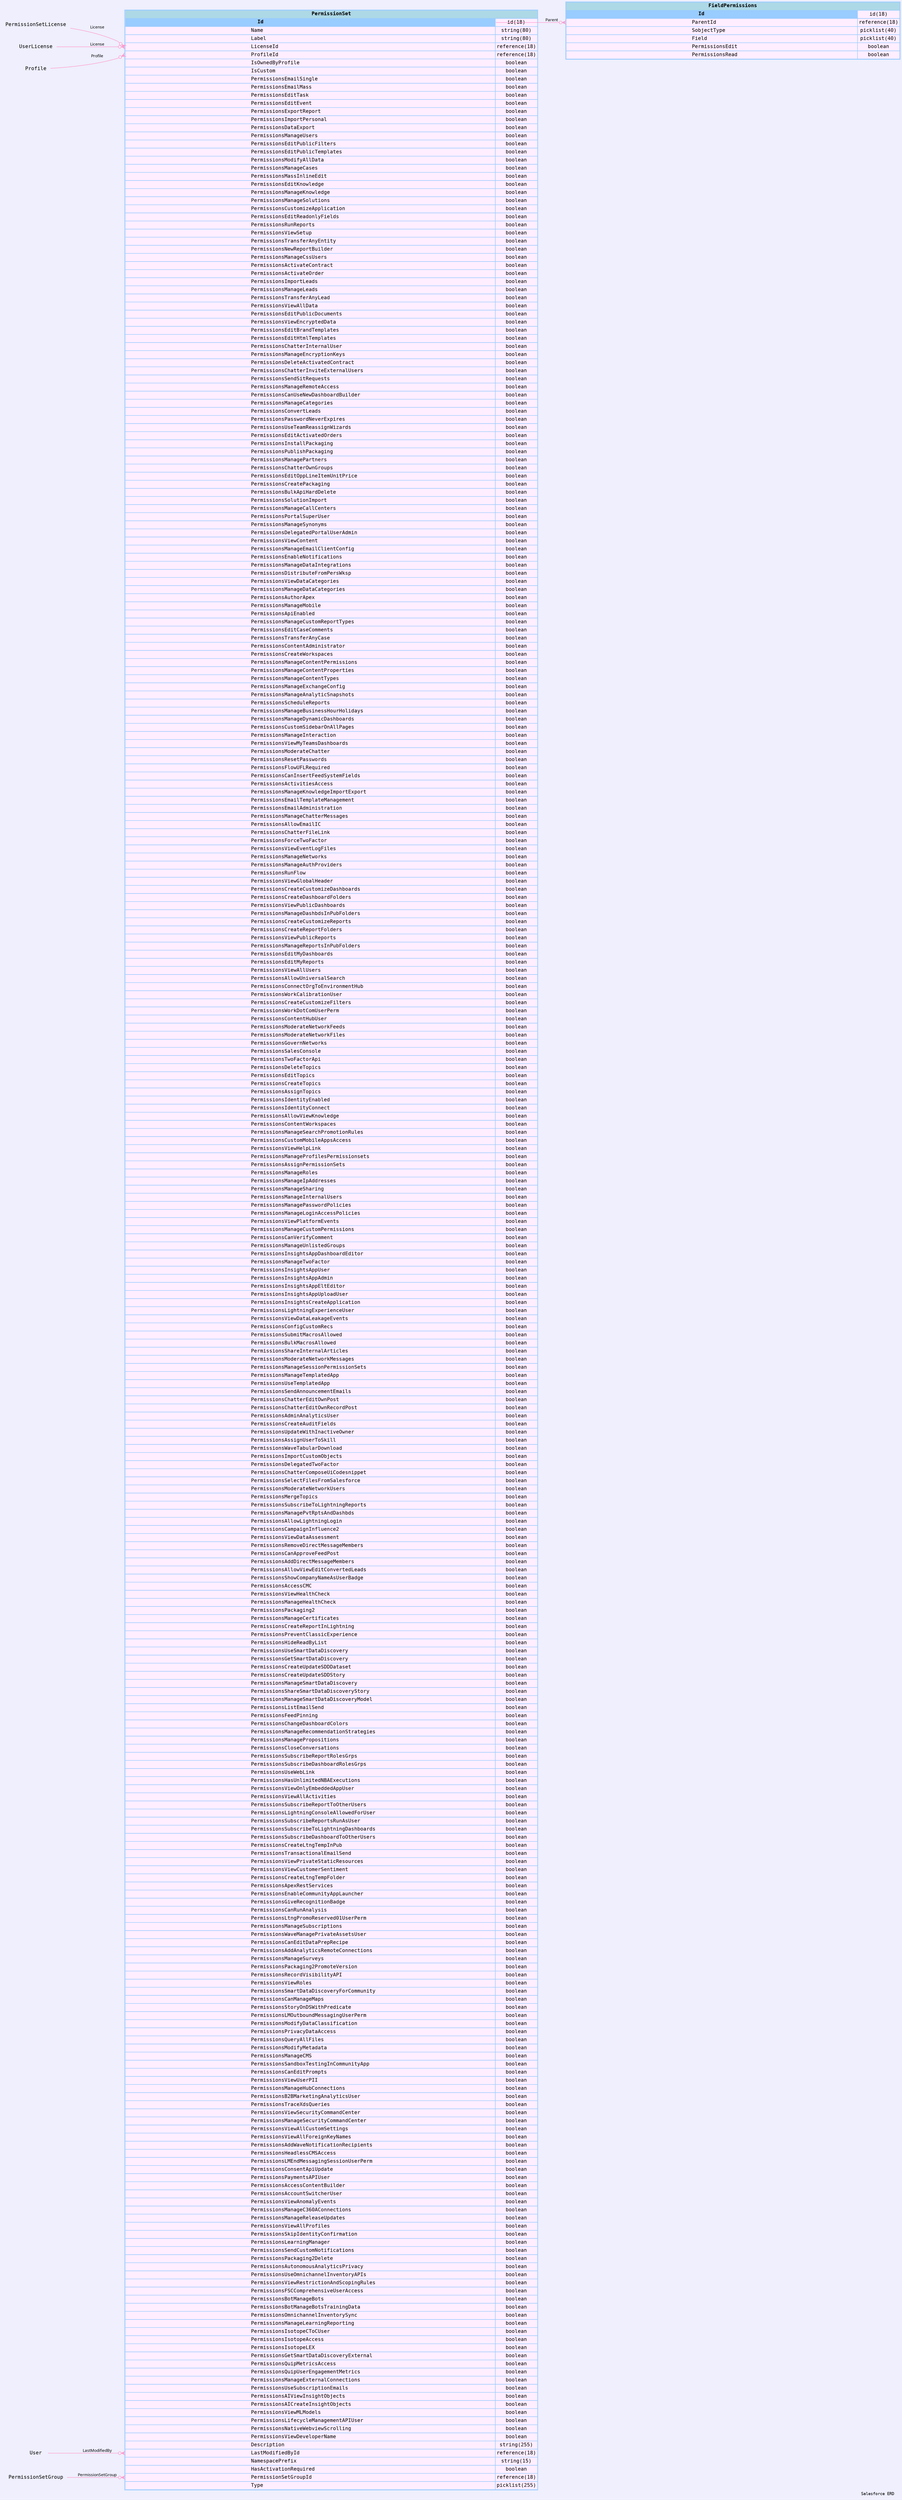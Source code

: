 
        digraph "Salesforce+ ERD" {  
            graph [  
              rankdir="RL"  
              bgcolor="#efeffd"  
              label="Salesforce ERD "  
              labeljust="r"  
              nodesep="0.18"  
              ranksep="0.46"        
              fontname="Courier"  
              fontsize="9"  
            ];  
            node [  
              fontname="Courier"  
              fontsize="11"  
              shape="plaintext"  
              color="#99ccff"  
            ];  
            edge [ arrowsize="0.8"   ];
        
            PermissionSet [shape=none, margin=0, label=<
                <table border="1" cellborder="1" cellspacing="0" bgcolor="#ffeeff" >   
                  <tr><td colspan="3" bgcolor="lightblue"><b>PermissionSet</b></td></tr>
             <tr>
                                        <td  bgcolor="#99ccff" port="Id" align="left">
                                           <b>Id</b>
                                        </td><td>id(18)</td></tr> <tr>
                                         <td port="Name" align="left">
                                         Name
                                       </td><td>string(80)</td></tr> <tr>
                                         <td port="Label" align="left">
                                         Label
                                       </td><td>string(80)</td></tr> <tr>
                                         <td port="LicenseId" align="left">
                                         LicenseId
                                       </td><td>reference(18)</td></tr> <tr>
                                         <td port="ProfileId" align="left">
                                         ProfileId
                                       </td><td>reference(18)</td></tr> <tr>
                                         <td port="IsOwnedByProfile" align="left">
                                         IsOwnedByProfile
                                       </td><td>boolean</td></tr> <tr>
                                         <td port="IsCustom" align="left">
                                         IsCustom
                                       </td><td>boolean</td></tr> <tr>
                                         <td port="PermissionsEmailSingle" align="left">
                                         PermissionsEmailSingle
                                       </td><td>boolean</td></tr> <tr>
                                         <td port="PermissionsEmailMass" align="left">
                                         PermissionsEmailMass
                                       </td><td>boolean</td></tr> <tr>
                                         <td port="PermissionsEditTask" align="left">
                                         PermissionsEditTask
                                       </td><td>boolean</td></tr> <tr>
                                         <td port="PermissionsEditEvent" align="left">
                                         PermissionsEditEvent
                                       </td><td>boolean</td></tr> <tr>
                                         <td port="PermissionsExportReport" align="left">
                                         PermissionsExportReport
                                       </td><td>boolean</td></tr> <tr>
                                         <td port="PermissionsImportPersonal" align="left">
                                         PermissionsImportPersonal
                                       </td><td>boolean</td></tr> <tr>
                                         <td port="PermissionsDataExport" align="left">
                                         PermissionsDataExport
                                       </td><td>boolean</td></tr> <tr>
                                         <td port="PermissionsManageUsers" align="left">
                                         PermissionsManageUsers
                                       </td><td>boolean</td></tr> <tr>
                                         <td port="PermissionsEditPublicFilters" align="left">
                                         PermissionsEditPublicFilters
                                       </td><td>boolean</td></tr> <tr>
                                         <td port="PermissionsEditPublicTemplates" align="left">
                                         PermissionsEditPublicTemplates
                                       </td><td>boolean</td></tr> <tr>
                                         <td port="PermissionsModifyAllData" align="left">
                                         PermissionsModifyAllData
                                       </td><td>boolean</td></tr> <tr>
                                         <td port="PermissionsManageCases" align="left">
                                         PermissionsManageCases
                                       </td><td>boolean</td></tr> <tr>
                                         <td port="PermissionsMassInlineEdit" align="left">
                                         PermissionsMassInlineEdit
                                       </td><td>boolean</td></tr> <tr>
                                         <td port="PermissionsEditKnowledge" align="left">
                                         PermissionsEditKnowledge
                                       </td><td>boolean</td></tr> <tr>
                                         <td port="PermissionsManageKnowledge" align="left">
                                         PermissionsManageKnowledge
                                       </td><td>boolean</td></tr> <tr>
                                         <td port="PermissionsManageSolutions" align="left">
                                         PermissionsManageSolutions
                                       </td><td>boolean</td></tr> <tr>
                                         <td port="PermissionsCustomizeApplication" align="left">
                                         PermissionsCustomizeApplication
                                       </td><td>boolean</td></tr> <tr>
                                         <td port="PermissionsEditReadonlyFields" align="left">
                                         PermissionsEditReadonlyFields
                                       </td><td>boolean</td></tr> <tr>
                                         <td port="PermissionsRunReports" align="left">
                                         PermissionsRunReports
                                       </td><td>boolean</td></tr> <tr>
                                         <td port="PermissionsViewSetup" align="left">
                                         PermissionsViewSetup
                                       </td><td>boolean</td></tr> <tr>
                                         <td port="PermissionsTransferAnyEntity" align="left">
                                         PermissionsTransferAnyEntity
                                       </td><td>boolean</td></tr> <tr>
                                         <td port="PermissionsNewReportBuilder" align="left">
                                         PermissionsNewReportBuilder
                                       </td><td>boolean</td></tr> <tr>
                                         <td port="PermissionsManageCssUsers" align="left">
                                         PermissionsManageCssUsers
                                       </td><td>boolean</td></tr> <tr>
                                         <td port="PermissionsActivateContract" align="left">
                                         PermissionsActivateContract
                                       </td><td>boolean</td></tr> <tr>
                                         <td port="PermissionsActivateOrder" align="left">
                                         PermissionsActivateOrder
                                       </td><td>boolean</td></tr> <tr>
                                         <td port="PermissionsImportLeads" align="left">
                                         PermissionsImportLeads
                                       </td><td>boolean</td></tr> <tr>
                                         <td port="PermissionsManageLeads" align="left">
                                         PermissionsManageLeads
                                       </td><td>boolean</td></tr> <tr>
                                         <td port="PermissionsTransferAnyLead" align="left">
                                         PermissionsTransferAnyLead
                                       </td><td>boolean</td></tr> <tr>
                                         <td port="PermissionsViewAllData" align="left">
                                         PermissionsViewAllData
                                       </td><td>boolean</td></tr> <tr>
                                         <td port="PermissionsEditPublicDocuments" align="left">
                                         PermissionsEditPublicDocuments
                                       </td><td>boolean</td></tr> <tr>
                                         <td port="PermissionsViewEncryptedData" align="left">
                                         PermissionsViewEncryptedData
                                       </td><td>boolean</td></tr> <tr>
                                         <td port="PermissionsEditBrandTemplates" align="left">
                                         PermissionsEditBrandTemplates
                                       </td><td>boolean</td></tr> <tr>
                                         <td port="PermissionsEditHtmlTemplates" align="left">
                                         PermissionsEditHtmlTemplates
                                       </td><td>boolean</td></tr> <tr>
                                         <td port="PermissionsChatterInternalUser" align="left">
                                         PermissionsChatterInternalUser
                                       </td><td>boolean</td></tr> <tr>
                                         <td port="PermissionsManageEncryptionKeys" align="left">
                                         PermissionsManageEncryptionKeys
                                       </td><td>boolean</td></tr> <tr>
                                         <td port="PermissionsDeleteActivatedContract" align="left">
                                         PermissionsDeleteActivatedContract
                                       </td><td>boolean</td></tr> <tr>
                                         <td port="PermissionsChatterInviteExternalUsers" align="left">
                                         PermissionsChatterInviteExternalUsers
                                       </td><td>boolean</td></tr> <tr>
                                         <td port="PermissionsSendSitRequests" align="left">
                                         PermissionsSendSitRequests
                                       </td><td>boolean</td></tr> <tr>
                                         <td port="PermissionsManageRemoteAccess" align="left">
                                         PermissionsManageRemoteAccess
                                       </td><td>boolean</td></tr> <tr>
                                         <td port="PermissionsCanUseNewDashboardBuilder" align="left">
                                         PermissionsCanUseNewDashboardBuilder
                                       </td><td>boolean</td></tr> <tr>
                                         <td port="PermissionsManageCategories" align="left">
                                         PermissionsManageCategories
                                       </td><td>boolean</td></tr> <tr>
                                         <td port="PermissionsConvertLeads" align="left">
                                         PermissionsConvertLeads
                                       </td><td>boolean</td></tr> <tr>
                                         <td port="PermissionsPasswordNeverExpires" align="left">
                                         PermissionsPasswordNeverExpires
                                       </td><td>boolean</td></tr> <tr>
                                         <td port="PermissionsUseTeamReassignWizards" align="left">
                                         PermissionsUseTeamReassignWizards
                                       </td><td>boolean</td></tr> <tr>
                                         <td port="PermissionsEditActivatedOrders" align="left">
                                         PermissionsEditActivatedOrders
                                       </td><td>boolean</td></tr> <tr>
                                         <td port="PermissionsInstallPackaging" align="left">
                                         PermissionsInstallPackaging
                                       </td><td>boolean</td></tr> <tr>
                                         <td port="PermissionsPublishPackaging" align="left">
                                         PermissionsPublishPackaging
                                       </td><td>boolean</td></tr> <tr>
                                         <td port="PermissionsManagePartners" align="left">
                                         PermissionsManagePartners
                                       </td><td>boolean</td></tr> <tr>
                                         <td port="PermissionsChatterOwnGroups" align="left">
                                         PermissionsChatterOwnGroups
                                       </td><td>boolean</td></tr> <tr>
                                         <td port="PermissionsEditOppLineItemUnitPrice" align="left">
                                         PermissionsEditOppLineItemUnitPrice
                                       </td><td>boolean</td></tr> <tr>
                                         <td port="PermissionsCreatePackaging" align="left">
                                         PermissionsCreatePackaging
                                       </td><td>boolean</td></tr> <tr>
                                         <td port="PermissionsBulkApiHardDelete" align="left">
                                         PermissionsBulkApiHardDelete
                                       </td><td>boolean</td></tr> <tr>
                                         <td port="PermissionsSolutionImport" align="left">
                                         PermissionsSolutionImport
                                       </td><td>boolean</td></tr> <tr>
                                         <td port="PermissionsManageCallCenters" align="left">
                                         PermissionsManageCallCenters
                                       </td><td>boolean</td></tr> <tr>
                                         <td port="PermissionsPortalSuperUser" align="left">
                                         PermissionsPortalSuperUser
                                       </td><td>boolean</td></tr> <tr>
                                         <td port="PermissionsManageSynonyms" align="left">
                                         PermissionsManageSynonyms
                                       </td><td>boolean</td></tr> <tr>
                                         <td port="PermissionsDelegatedPortalUserAdmin" align="left">
                                         PermissionsDelegatedPortalUserAdmin
                                       </td><td>boolean</td></tr> <tr>
                                         <td port="PermissionsViewContent" align="left">
                                         PermissionsViewContent
                                       </td><td>boolean</td></tr> <tr>
                                         <td port="PermissionsManageEmailClientConfig" align="left">
                                         PermissionsManageEmailClientConfig
                                       </td><td>boolean</td></tr> <tr>
                                         <td port="PermissionsEnableNotifications" align="left">
                                         PermissionsEnableNotifications
                                       </td><td>boolean</td></tr> <tr>
                                         <td port="PermissionsManageDataIntegrations" align="left">
                                         PermissionsManageDataIntegrations
                                       </td><td>boolean</td></tr> <tr>
                                         <td port="PermissionsDistributeFromPersWksp" align="left">
                                         PermissionsDistributeFromPersWksp
                                       </td><td>boolean</td></tr> <tr>
                                         <td port="PermissionsViewDataCategories" align="left">
                                         PermissionsViewDataCategories
                                       </td><td>boolean</td></tr> <tr>
                                         <td port="PermissionsManageDataCategories" align="left">
                                         PermissionsManageDataCategories
                                       </td><td>boolean</td></tr> <tr>
                                         <td port="PermissionsAuthorApex" align="left">
                                         PermissionsAuthorApex
                                       </td><td>boolean</td></tr> <tr>
                                         <td port="PermissionsManageMobile" align="left">
                                         PermissionsManageMobile
                                       </td><td>boolean</td></tr> <tr>
                                         <td port="PermissionsApiEnabled" align="left">
                                         PermissionsApiEnabled
                                       </td><td>boolean</td></tr> <tr>
                                         <td port="PermissionsManageCustomReportTypes" align="left">
                                         PermissionsManageCustomReportTypes
                                       </td><td>boolean</td></tr> <tr>
                                         <td port="PermissionsEditCaseComments" align="left">
                                         PermissionsEditCaseComments
                                       </td><td>boolean</td></tr> <tr>
                                         <td port="PermissionsTransferAnyCase" align="left">
                                         PermissionsTransferAnyCase
                                       </td><td>boolean</td></tr> <tr>
                                         <td port="PermissionsContentAdministrator" align="left">
                                         PermissionsContentAdministrator
                                       </td><td>boolean</td></tr> <tr>
                                         <td port="PermissionsCreateWorkspaces" align="left">
                                         PermissionsCreateWorkspaces
                                       </td><td>boolean</td></tr> <tr>
                                         <td port="PermissionsManageContentPermissions" align="left">
                                         PermissionsManageContentPermissions
                                       </td><td>boolean</td></tr> <tr>
                                         <td port="PermissionsManageContentProperties" align="left">
                                         PermissionsManageContentProperties
                                       </td><td>boolean</td></tr> <tr>
                                         <td port="PermissionsManageContentTypes" align="left">
                                         PermissionsManageContentTypes
                                       </td><td>boolean</td></tr> <tr>
                                         <td port="PermissionsManageExchangeConfig" align="left">
                                         PermissionsManageExchangeConfig
                                       </td><td>boolean</td></tr> <tr>
                                         <td port="PermissionsManageAnalyticSnapshots" align="left">
                                         PermissionsManageAnalyticSnapshots
                                       </td><td>boolean</td></tr> <tr>
                                         <td port="PermissionsScheduleReports" align="left">
                                         PermissionsScheduleReports
                                       </td><td>boolean</td></tr> <tr>
                                         <td port="PermissionsManageBusinessHourHolidays" align="left">
                                         PermissionsManageBusinessHourHolidays
                                       </td><td>boolean</td></tr> <tr>
                                         <td port="PermissionsManageDynamicDashboards" align="left">
                                         PermissionsManageDynamicDashboards
                                       </td><td>boolean</td></tr> <tr>
                                         <td port="PermissionsCustomSidebarOnAllPages" align="left">
                                         PermissionsCustomSidebarOnAllPages
                                       </td><td>boolean</td></tr> <tr>
                                         <td port="PermissionsManageInteraction" align="left">
                                         PermissionsManageInteraction
                                       </td><td>boolean</td></tr> <tr>
                                         <td port="PermissionsViewMyTeamsDashboards" align="left">
                                         PermissionsViewMyTeamsDashboards
                                       </td><td>boolean</td></tr> <tr>
                                         <td port="PermissionsModerateChatter" align="left">
                                         PermissionsModerateChatter
                                       </td><td>boolean</td></tr> <tr>
                                         <td port="PermissionsResetPasswords" align="left">
                                         PermissionsResetPasswords
                                       </td><td>boolean</td></tr> <tr>
                                         <td port="PermissionsFlowUFLRequired" align="left">
                                         PermissionsFlowUFLRequired
                                       </td><td>boolean</td></tr> <tr>
                                         <td port="PermissionsCanInsertFeedSystemFields" align="left">
                                         PermissionsCanInsertFeedSystemFields
                                       </td><td>boolean</td></tr> <tr>
                                         <td port="PermissionsActivitiesAccess" align="left">
                                         PermissionsActivitiesAccess
                                       </td><td>boolean</td></tr> <tr>
                                         <td port="PermissionsManageKnowledgeImportExport" align="left">
                                         PermissionsManageKnowledgeImportExport
                                       </td><td>boolean</td></tr> <tr>
                                         <td port="PermissionsEmailTemplateManagement" align="left">
                                         PermissionsEmailTemplateManagement
                                       </td><td>boolean</td></tr> <tr>
                                         <td port="PermissionsEmailAdministration" align="left">
                                         PermissionsEmailAdministration
                                       </td><td>boolean</td></tr> <tr>
                                         <td port="PermissionsManageChatterMessages" align="left">
                                         PermissionsManageChatterMessages
                                       </td><td>boolean</td></tr> <tr>
                                         <td port="PermissionsAllowEmailIC" align="left">
                                         PermissionsAllowEmailIC
                                       </td><td>boolean</td></tr> <tr>
                                         <td port="PermissionsChatterFileLink" align="left">
                                         PermissionsChatterFileLink
                                       </td><td>boolean</td></tr> <tr>
                                         <td port="PermissionsForceTwoFactor" align="left">
                                         PermissionsForceTwoFactor
                                       </td><td>boolean</td></tr> <tr>
                                         <td port="PermissionsViewEventLogFiles" align="left">
                                         PermissionsViewEventLogFiles
                                       </td><td>boolean</td></tr> <tr>
                                         <td port="PermissionsManageNetworks" align="left">
                                         PermissionsManageNetworks
                                       </td><td>boolean</td></tr> <tr>
                                         <td port="PermissionsManageAuthProviders" align="left">
                                         PermissionsManageAuthProviders
                                       </td><td>boolean</td></tr> <tr>
                                         <td port="PermissionsRunFlow" align="left">
                                         PermissionsRunFlow
                                       </td><td>boolean</td></tr> <tr>
                                         <td port="PermissionsViewGlobalHeader" align="left">
                                         PermissionsViewGlobalHeader
                                       </td><td>boolean</td></tr> <tr>
                                         <td port="PermissionsCreateCustomizeDashboards" align="left">
                                         PermissionsCreateCustomizeDashboards
                                       </td><td>boolean</td></tr> <tr>
                                         <td port="PermissionsCreateDashboardFolders" align="left">
                                         PermissionsCreateDashboardFolders
                                       </td><td>boolean</td></tr> <tr>
                                         <td port="PermissionsViewPublicDashboards" align="left">
                                         PermissionsViewPublicDashboards
                                       </td><td>boolean</td></tr> <tr>
                                         <td port="PermissionsManageDashbdsInPubFolders" align="left">
                                         PermissionsManageDashbdsInPubFolders
                                       </td><td>boolean</td></tr> <tr>
                                         <td port="PermissionsCreateCustomizeReports" align="left">
                                         PermissionsCreateCustomizeReports
                                       </td><td>boolean</td></tr> <tr>
                                         <td port="PermissionsCreateReportFolders" align="left">
                                         PermissionsCreateReportFolders
                                       </td><td>boolean</td></tr> <tr>
                                         <td port="PermissionsViewPublicReports" align="left">
                                         PermissionsViewPublicReports
                                       </td><td>boolean</td></tr> <tr>
                                         <td port="PermissionsManageReportsInPubFolders" align="left">
                                         PermissionsManageReportsInPubFolders
                                       </td><td>boolean</td></tr> <tr>
                                         <td port="PermissionsEditMyDashboards" align="left">
                                         PermissionsEditMyDashboards
                                       </td><td>boolean</td></tr> <tr>
                                         <td port="PermissionsEditMyReports" align="left">
                                         PermissionsEditMyReports
                                       </td><td>boolean</td></tr> <tr>
                                         <td port="PermissionsViewAllUsers" align="left">
                                         PermissionsViewAllUsers
                                       </td><td>boolean</td></tr> <tr>
                                         <td port="PermissionsAllowUniversalSearch" align="left">
                                         PermissionsAllowUniversalSearch
                                       </td><td>boolean</td></tr> <tr>
                                         <td port="PermissionsConnectOrgToEnvironmentHub" align="left">
                                         PermissionsConnectOrgToEnvironmentHub
                                       </td><td>boolean</td></tr> <tr>
                                         <td port="PermissionsWorkCalibrationUser" align="left">
                                         PermissionsWorkCalibrationUser
                                       </td><td>boolean</td></tr> <tr>
                                         <td port="PermissionsCreateCustomizeFilters" align="left">
                                         PermissionsCreateCustomizeFilters
                                       </td><td>boolean</td></tr> <tr>
                                         <td port="PermissionsWorkDotComUserPerm" align="left">
                                         PermissionsWorkDotComUserPerm
                                       </td><td>boolean</td></tr> <tr>
                                         <td port="PermissionsContentHubUser" align="left">
                                         PermissionsContentHubUser
                                       </td><td>boolean</td></tr> <tr>
                                         <td port="PermissionsModerateNetworkFeeds" align="left">
                                         PermissionsModerateNetworkFeeds
                                       </td><td>boolean</td></tr> <tr>
                                         <td port="PermissionsModerateNetworkFiles" align="left">
                                         PermissionsModerateNetworkFiles
                                       </td><td>boolean</td></tr> <tr>
                                         <td port="PermissionsGovernNetworks" align="left">
                                         PermissionsGovernNetworks
                                       </td><td>boolean</td></tr> <tr>
                                         <td port="PermissionsSalesConsole" align="left">
                                         PermissionsSalesConsole
                                       </td><td>boolean</td></tr> <tr>
                                         <td port="PermissionsTwoFactorApi" align="left">
                                         PermissionsTwoFactorApi
                                       </td><td>boolean</td></tr> <tr>
                                         <td port="PermissionsDeleteTopics" align="left">
                                         PermissionsDeleteTopics
                                       </td><td>boolean</td></tr> <tr>
                                         <td port="PermissionsEditTopics" align="left">
                                         PermissionsEditTopics
                                       </td><td>boolean</td></tr> <tr>
                                         <td port="PermissionsCreateTopics" align="left">
                                         PermissionsCreateTopics
                                       </td><td>boolean</td></tr> <tr>
                                         <td port="PermissionsAssignTopics" align="left">
                                         PermissionsAssignTopics
                                       </td><td>boolean</td></tr> <tr>
                                         <td port="PermissionsIdentityEnabled" align="left">
                                         PermissionsIdentityEnabled
                                       </td><td>boolean</td></tr> <tr>
                                         <td port="PermissionsIdentityConnect" align="left">
                                         PermissionsIdentityConnect
                                       </td><td>boolean</td></tr> <tr>
                                         <td port="PermissionsAllowViewKnowledge" align="left">
                                         PermissionsAllowViewKnowledge
                                       </td><td>boolean</td></tr> <tr>
                                         <td port="PermissionsContentWorkspaces" align="left">
                                         PermissionsContentWorkspaces
                                       </td><td>boolean</td></tr> <tr>
                                         <td port="PermissionsManageSearchPromotionRules" align="left">
                                         PermissionsManageSearchPromotionRules
                                       </td><td>boolean</td></tr> <tr>
                                         <td port="PermissionsCustomMobileAppsAccess" align="left">
                                         PermissionsCustomMobileAppsAccess
                                       </td><td>boolean</td></tr> <tr>
                                         <td port="PermissionsViewHelpLink" align="left">
                                         PermissionsViewHelpLink
                                       </td><td>boolean</td></tr> <tr>
                                         <td port="PermissionsManageProfilesPermissionsets" align="left">
                                         PermissionsManageProfilesPermissionsets
                                       </td><td>boolean</td></tr> <tr>
                                         <td port="PermissionsAssignPermissionSets" align="left">
                                         PermissionsAssignPermissionSets
                                       </td><td>boolean</td></tr> <tr>
                                         <td port="PermissionsManageRoles" align="left">
                                         PermissionsManageRoles
                                       </td><td>boolean</td></tr> <tr>
                                         <td port="PermissionsManageIpAddresses" align="left">
                                         PermissionsManageIpAddresses
                                       </td><td>boolean</td></tr> <tr>
                                         <td port="PermissionsManageSharing" align="left">
                                         PermissionsManageSharing
                                       </td><td>boolean</td></tr> <tr>
                                         <td port="PermissionsManageInternalUsers" align="left">
                                         PermissionsManageInternalUsers
                                       </td><td>boolean</td></tr> <tr>
                                         <td port="PermissionsManagePasswordPolicies" align="left">
                                         PermissionsManagePasswordPolicies
                                       </td><td>boolean</td></tr> <tr>
                                         <td port="PermissionsManageLoginAccessPolicies" align="left">
                                         PermissionsManageLoginAccessPolicies
                                       </td><td>boolean</td></tr> <tr>
                                         <td port="PermissionsViewPlatformEvents" align="left">
                                         PermissionsViewPlatformEvents
                                       </td><td>boolean</td></tr> <tr>
                                         <td port="PermissionsManageCustomPermissions" align="left">
                                         PermissionsManageCustomPermissions
                                       </td><td>boolean</td></tr> <tr>
                                         <td port="PermissionsCanVerifyComment" align="left">
                                         PermissionsCanVerifyComment
                                       </td><td>boolean</td></tr> <tr>
                                         <td port="PermissionsManageUnlistedGroups" align="left">
                                         PermissionsManageUnlistedGroups
                                       </td><td>boolean</td></tr> <tr>
                                         <td port="PermissionsInsightsAppDashboardEditor" align="left">
                                         PermissionsInsightsAppDashboardEditor
                                       </td><td>boolean</td></tr> <tr>
                                         <td port="PermissionsManageTwoFactor" align="left">
                                         PermissionsManageTwoFactor
                                       </td><td>boolean</td></tr> <tr>
                                         <td port="PermissionsInsightsAppUser" align="left">
                                         PermissionsInsightsAppUser
                                       </td><td>boolean</td></tr> <tr>
                                         <td port="PermissionsInsightsAppAdmin" align="left">
                                         PermissionsInsightsAppAdmin
                                       </td><td>boolean</td></tr> <tr>
                                         <td port="PermissionsInsightsAppEltEditor" align="left">
                                         PermissionsInsightsAppEltEditor
                                       </td><td>boolean</td></tr> <tr>
                                         <td port="PermissionsInsightsAppUploadUser" align="left">
                                         PermissionsInsightsAppUploadUser
                                       </td><td>boolean</td></tr> <tr>
                                         <td port="PermissionsInsightsCreateApplication" align="left">
                                         PermissionsInsightsCreateApplication
                                       </td><td>boolean</td></tr> <tr>
                                         <td port="PermissionsLightningExperienceUser" align="left">
                                         PermissionsLightningExperienceUser
                                       </td><td>boolean</td></tr> <tr>
                                         <td port="PermissionsViewDataLeakageEvents" align="left">
                                         PermissionsViewDataLeakageEvents
                                       </td><td>boolean</td></tr> <tr>
                                         <td port="PermissionsConfigCustomRecs" align="left">
                                         PermissionsConfigCustomRecs
                                       </td><td>boolean</td></tr> <tr>
                                         <td port="PermissionsSubmitMacrosAllowed" align="left">
                                         PermissionsSubmitMacrosAllowed
                                       </td><td>boolean</td></tr> <tr>
                                         <td port="PermissionsBulkMacrosAllowed" align="left">
                                         PermissionsBulkMacrosAllowed
                                       </td><td>boolean</td></tr> <tr>
                                         <td port="PermissionsShareInternalArticles" align="left">
                                         PermissionsShareInternalArticles
                                       </td><td>boolean</td></tr> <tr>
                                         <td port="PermissionsModerateNetworkMessages" align="left">
                                         PermissionsModerateNetworkMessages
                                       </td><td>boolean</td></tr> <tr>
                                         <td port="PermissionsManageSessionPermissionSets" align="left">
                                         PermissionsManageSessionPermissionSets
                                       </td><td>boolean</td></tr> <tr>
                                         <td port="PermissionsManageTemplatedApp" align="left">
                                         PermissionsManageTemplatedApp
                                       </td><td>boolean</td></tr> <tr>
                                         <td port="PermissionsUseTemplatedApp" align="left">
                                         PermissionsUseTemplatedApp
                                       </td><td>boolean</td></tr> <tr>
                                         <td port="PermissionsSendAnnouncementEmails" align="left">
                                         PermissionsSendAnnouncementEmails
                                       </td><td>boolean</td></tr> <tr>
                                         <td port="PermissionsChatterEditOwnPost" align="left">
                                         PermissionsChatterEditOwnPost
                                       </td><td>boolean</td></tr> <tr>
                                         <td port="PermissionsChatterEditOwnRecordPost" align="left">
                                         PermissionsChatterEditOwnRecordPost
                                       </td><td>boolean</td></tr> <tr>
                                         <td port="PermissionsAdminAnalyticsUser" align="left">
                                         PermissionsAdminAnalyticsUser
                                       </td><td>boolean</td></tr> <tr>
                                         <td port="PermissionsCreateAuditFields" align="left">
                                         PermissionsCreateAuditFields
                                       </td><td>boolean</td></tr> <tr>
                                         <td port="PermissionsUpdateWithInactiveOwner" align="left">
                                         PermissionsUpdateWithInactiveOwner
                                       </td><td>boolean</td></tr> <tr>
                                         <td port="PermissionsAssignUserToSkill" align="left">
                                         PermissionsAssignUserToSkill
                                       </td><td>boolean</td></tr> <tr>
                                         <td port="PermissionsWaveTabularDownload" align="left">
                                         PermissionsWaveTabularDownload
                                       </td><td>boolean</td></tr> <tr>
                                         <td port="PermissionsImportCustomObjects" align="left">
                                         PermissionsImportCustomObjects
                                       </td><td>boolean</td></tr> <tr>
                                         <td port="PermissionsDelegatedTwoFactor" align="left">
                                         PermissionsDelegatedTwoFactor
                                       </td><td>boolean</td></tr> <tr>
                                         <td port="PermissionsChatterComposeUiCodesnippet" align="left">
                                         PermissionsChatterComposeUiCodesnippet
                                       </td><td>boolean</td></tr> <tr>
                                         <td port="PermissionsSelectFilesFromSalesforce" align="left">
                                         PermissionsSelectFilesFromSalesforce
                                       </td><td>boolean</td></tr> <tr>
                                         <td port="PermissionsModerateNetworkUsers" align="left">
                                         PermissionsModerateNetworkUsers
                                       </td><td>boolean</td></tr> <tr>
                                         <td port="PermissionsMergeTopics" align="left">
                                         PermissionsMergeTopics
                                       </td><td>boolean</td></tr> <tr>
                                         <td port="PermissionsSubscribeToLightningReports" align="left">
                                         PermissionsSubscribeToLightningReports
                                       </td><td>boolean</td></tr> <tr>
                                         <td port="PermissionsManagePvtRptsAndDashbds" align="left">
                                         PermissionsManagePvtRptsAndDashbds
                                       </td><td>boolean</td></tr> <tr>
                                         <td port="PermissionsAllowLightningLogin" align="left">
                                         PermissionsAllowLightningLogin
                                       </td><td>boolean</td></tr> <tr>
                                         <td port="PermissionsCampaignInfluence2" align="left">
                                         PermissionsCampaignInfluence2
                                       </td><td>boolean</td></tr> <tr>
                                         <td port="PermissionsViewDataAssessment" align="left">
                                         PermissionsViewDataAssessment
                                       </td><td>boolean</td></tr> <tr>
                                         <td port="PermissionsRemoveDirectMessageMembers" align="left">
                                         PermissionsRemoveDirectMessageMembers
                                       </td><td>boolean</td></tr> <tr>
                                         <td port="PermissionsCanApproveFeedPost" align="left">
                                         PermissionsCanApproveFeedPost
                                       </td><td>boolean</td></tr> <tr>
                                         <td port="PermissionsAddDirectMessageMembers" align="left">
                                         PermissionsAddDirectMessageMembers
                                       </td><td>boolean</td></tr> <tr>
                                         <td port="PermissionsAllowViewEditConvertedLeads" align="left">
                                         PermissionsAllowViewEditConvertedLeads
                                       </td><td>boolean</td></tr> <tr>
                                         <td port="PermissionsShowCompanyNameAsUserBadge" align="left">
                                         PermissionsShowCompanyNameAsUserBadge
                                       </td><td>boolean</td></tr> <tr>
                                         <td port="PermissionsAccessCMC" align="left">
                                         PermissionsAccessCMC
                                       </td><td>boolean</td></tr> <tr>
                                         <td port="PermissionsViewHealthCheck" align="left">
                                         PermissionsViewHealthCheck
                                       </td><td>boolean</td></tr> <tr>
                                         <td port="PermissionsManageHealthCheck" align="left">
                                         PermissionsManageHealthCheck
                                       </td><td>boolean</td></tr> <tr>
                                         <td port="PermissionsPackaging2" align="left">
                                         PermissionsPackaging2
                                       </td><td>boolean</td></tr> <tr>
                                         <td port="PermissionsManageCertificates" align="left">
                                         PermissionsManageCertificates
                                       </td><td>boolean</td></tr> <tr>
                                         <td port="PermissionsCreateReportInLightning" align="left">
                                         PermissionsCreateReportInLightning
                                       </td><td>boolean</td></tr> <tr>
                                         <td port="PermissionsPreventClassicExperience" align="left">
                                         PermissionsPreventClassicExperience
                                       </td><td>boolean</td></tr> <tr>
                                         <td port="PermissionsHideReadByList" align="left">
                                         PermissionsHideReadByList
                                       </td><td>boolean</td></tr> <tr>
                                         <td port="PermissionsUseSmartDataDiscovery" align="left">
                                         PermissionsUseSmartDataDiscovery
                                       </td><td>boolean</td></tr> <tr>
                                         <td port="PermissionsGetSmartDataDiscovery" align="left">
                                         PermissionsGetSmartDataDiscovery
                                       </td><td>boolean</td></tr> <tr>
                                         <td port="PermissionsCreateUpdateSDDDataset" align="left">
                                         PermissionsCreateUpdateSDDDataset
                                       </td><td>boolean</td></tr> <tr>
                                         <td port="PermissionsCreateUpdateSDDStory" align="left">
                                         PermissionsCreateUpdateSDDStory
                                       </td><td>boolean</td></tr> <tr>
                                         <td port="PermissionsManageSmartDataDiscovery" align="left">
                                         PermissionsManageSmartDataDiscovery
                                       </td><td>boolean</td></tr> <tr>
                                         <td port="PermissionsShareSmartDataDiscoveryStory" align="left">
                                         PermissionsShareSmartDataDiscoveryStory
                                       </td><td>boolean</td></tr> <tr>
                                         <td port="PermissionsManageSmartDataDiscoveryModel" align="left">
                                         PermissionsManageSmartDataDiscoveryModel
                                       </td><td>boolean</td></tr> <tr>
                                         <td port="PermissionsListEmailSend" align="left">
                                         PermissionsListEmailSend
                                       </td><td>boolean</td></tr> <tr>
                                         <td port="PermissionsFeedPinning" align="left">
                                         PermissionsFeedPinning
                                       </td><td>boolean</td></tr> <tr>
                                         <td port="PermissionsChangeDashboardColors" align="left">
                                         PermissionsChangeDashboardColors
                                       </td><td>boolean</td></tr> <tr>
                                         <td port="PermissionsManageRecommendationStrategies" align="left">
                                         PermissionsManageRecommendationStrategies
                                       </td><td>boolean</td></tr> <tr>
                                         <td port="PermissionsManagePropositions" align="left">
                                         PermissionsManagePropositions
                                       </td><td>boolean</td></tr> <tr>
                                         <td port="PermissionsCloseConversations" align="left">
                                         PermissionsCloseConversations
                                       </td><td>boolean</td></tr> <tr>
                                         <td port="PermissionsSubscribeReportRolesGrps" align="left">
                                         PermissionsSubscribeReportRolesGrps
                                       </td><td>boolean</td></tr> <tr>
                                         <td port="PermissionsSubscribeDashboardRolesGrps" align="left">
                                         PermissionsSubscribeDashboardRolesGrps
                                       </td><td>boolean</td></tr> <tr>
                                         <td port="PermissionsUseWebLink" align="left">
                                         PermissionsUseWebLink
                                       </td><td>boolean</td></tr> <tr>
                                         <td port="PermissionsHasUnlimitedNBAExecutions" align="left">
                                         PermissionsHasUnlimitedNBAExecutions
                                       </td><td>boolean</td></tr> <tr>
                                         <td port="PermissionsViewOnlyEmbeddedAppUser" align="left">
                                         PermissionsViewOnlyEmbeddedAppUser
                                       </td><td>boolean</td></tr> <tr>
                                         <td port="PermissionsViewAllActivities" align="left">
                                         PermissionsViewAllActivities
                                       </td><td>boolean</td></tr> <tr>
                                         <td port="PermissionsSubscribeReportToOtherUsers" align="left">
                                         PermissionsSubscribeReportToOtherUsers
                                       </td><td>boolean</td></tr> <tr>
                                         <td port="PermissionsLightningConsoleAllowedForUser" align="left">
                                         PermissionsLightningConsoleAllowedForUser
                                       </td><td>boolean</td></tr> <tr>
                                         <td port="PermissionsSubscribeReportsRunAsUser" align="left">
                                         PermissionsSubscribeReportsRunAsUser
                                       </td><td>boolean</td></tr> <tr>
                                         <td port="PermissionsSubscribeToLightningDashboards" align="left">
                                         PermissionsSubscribeToLightningDashboards
                                       </td><td>boolean</td></tr> <tr>
                                         <td port="PermissionsSubscribeDashboardToOtherUsers" align="left">
                                         PermissionsSubscribeDashboardToOtherUsers
                                       </td><td>boolean</td></tr> <tr>
                                         <td port="PermissionsCreateLtngTempInPub" align="left">
                                         PermissionsCreateLtngTempInPub
                                       </td><td>boolean</td></tr> <tr>
                                         <td port="PermissionsTransactionalEmailSend" align="left">
                                         PermissionsTransactionalEmailSend
                                       </td><td>boolean</td></tr> <tr>
                                         <td port="PermissionsViewPrivateStaticResources" align="left">
                                         PermissionsViewPrivateStaticResources
                                       </td><td>boolean</td></tr> <tr>
                                         <td port="PermissionsViewCustomerSentiment" align="left">
                                         PermissionsViewCustomerSentiment
                                       </td><td>boolean</td></tr> <tr>
                                         <td port="PermissionsCreateLtngTempFolder" align="left">
                                         PermissionsCreateLtngTempFolder
                                       </td><td>boolean</td></tr> <tr>
                                         <td port="PermissionsApexRestServices" align="left">
                                         PermissionsApexRestServices
                                       </td><td>boolean</td></tr> <tr>
                                         <td port="PermissionsEnableCommunityAppLauncher" align="left">
                                         PermissionsEnableCommunityAppLauncher
                                       </td><td>boolean</td></tr> <tr>
                                         <td port="PermissionsGiveRecognitionBadge" align="left">
                                         PermissionsGiveRecognitionBadge
                                       </td><td>boolean</td></tr> <tr>
                                         <td port="PermissionsCanRunAnalysis" align="left">
                                         PermissionsCanRunAnalysis
                                       </td><td>boolean</td></tr> <tr>
                                         <td port="PermissionsLtngPromoReserved01UserPerm" align="left">
                                         PermissionsLtngPromoReserved01UserPerm
                                       </td><td>boolean</td></tr> <tr>
                                         <td port="PermissionsManageSubscriptions" align="left">
                                         PermissionsManageSubscriptions
                                       </td><td>boolean</td></tr> <tr>
                                         <td port="PermissionsWaveManagePrivateAssetsUser" align="left">
                                         PermissionsWaveManagePrivateAssetsUser
                                       </td><td>boolean</td></tr> <tr>
                                         <td port="PermissionsCanEditDataPrepRecipe" align="left">
                                         PermissionsCanEditDataPrepRecipe
                                       </td><td>boolean</td></tr> <tr>
                                         <td port="PermissionsAddAnalyticsRemoteConnections" align="left">
                                         PermissionsAddAnalyticsRemoteConnections
                                       </td><td>boolean</td></tr> <tr>
                                         <td port="PermissionsManageSurveys" align="left">
                                         PermissionsManageSurveys
                                       </td><td>boolean</td></tr> <tr>
                                         <td port="PermissionsPackaging2PromoteVersion" align="left">
                                         PermissionsPackaging2PromoteVersion
                                       </td><td>boolean</td></tr> <tr>
                                         <td port="PermissionsRecordVisibilityAPI" align="left">
                                         PermissionsRecordVisibilityAPI
                                       </td><td>boolean</td></tr> <tr>
                                         <td port="PermissionsViewRoles" align="left">
                                         PermissionsViewRoles
                                       </td><td>boolean</td></tr> <tr>
                                         <td port="PermissionsSmartDataDiscoveryForCommunity" align="left">
                                         PermissionsSmartDataDiscoveryForCommunity
                                       </td><td>boolean</td></tr> <tr>
                                         <td port="PermissionsCanManageMaps" align="left">
                                         PermissionsCanManageMaps
                                       </td><td>boolean</td></tr> <tr>
                                         <td port="PermissionsStoryOnDSWithPredicate" align="left">
                                         PermissionsStoryOnDSWithPredicate
                                       </td><td>boolean</td></tr> <tr>
                                         <td port="PermissionsLMOutboundMessagingUserPerm" align="left">
                                         PermissionsLMOutboundMessagingUserPerm
                                       </td><td>boolean</td></tr> <tr>
                                         <td port="PermissionsModifyDataClassification" align="left">
                                         PermissionsModifyDataClassification
                                       </td><td>boolean</td></tr> <tr>
                                         <td port="PermissionsPrivacyDataAccess" align="left">
                                         PermissionsPrivacyDataAccess
                                       </td><td>boolean</td></tr> <tr>
                                         <td port="PermissionsQueryAllFiles" align="left">
                                         PermissionsQueryAllFiles
                                       </td><td>boolean</td></tr> <tr>
                                         <td port="PermissionsModifyMetadata" align="left">
                                         PermissionsModifyMetadata
                                       </td><td>boolean</td></tr> <tr>
                                         <td port="PermissionsManageCMS" align="left">
                                         PermissionsManageCMS
                                       </td><td>boolean</td></tr> <tr>
                                         <td port="PermissionsSandboxTestingInCommunityApp" align="left">
                                         PermissionsSandboxTestingInCommunityApp
                                       </td><td>boolean</td></tr> <tr>
                                         <td port="PermissionsCanEditPrompts" align="left">
                                         PermissionsCanEditPrompts
                                       </td><td>boolean</td></tr> <tr>
                                         <td port="PermissionsViewUserPII" align="left">
                                         PermissionsViewUserPII
                                       </td><td>boolean</td></tr> <tr>
                                         <td port="PermissionsManageHubConnections" align="left">
                                         PermissionsManageHubConnections
                                       </td><td>boolean</td></tr> <tr>
                                         <td port="PermissionsB2BMarketingAnalyticsUser" align="left">
                                         PermissionsB2BMarketingAnalyticsUser
                                       </td><td>boolean</td></tr> <tr>
                                         <td port="PermissionsTraceXdsQueries" align="left">
                                         PermissionsTraceXdsQueries
                                       </td><td>boolean</td></tr> <tr>
                                         <td port="PermissionsViewSecurityCommandCenter" align="left">
                                         PermissionsViewSecurityCommandCenter
                                       </td><td>boolean</td></tr> <tr>
                                         <td port="PermissionsManageSecurityCommandCenter" align="left">
                                         PermissionsManageSecurityCommandCenter
                                       </td><td>boolean</td></tr> <tr>
                                         <td port="PermissionsViewAllCustomSettings" align="left">
                                         PermissionsViewAllCustomSettings
                                       </td><td>boolean</td></tr> <tr>
                                         <td port="PermissionsViewAllForeignKeyNames" align="left">
                                         PermissionsViewAllForeignKeyNames
                                       </td><td>boolean</td></tr> <tr>
                                         <td port="PermissionsAddWaveNotificationRecipients" align="left">
                                         PermissionsAddWaveNotificationRecipients
                                       </td><td>boolean</td></tr> <tr>
                                         <td port="PermissionsHeadlessCMSAccess" align="left">
                                         PermissionsHeadlessCMSAccess
                                       </td><td>boolean</td></tr> <tr>
                                         <td port="PermissionsLMEndMessagingSessionUserPerm" align="left">
                                         PermissionsLMEndMessagingSessionUserPerm
                                       </td><td>boolean</td></tr> <tr>
                                         <td port="PermissionsConsentApiUpdate" align="left">
                                         PermissionsConsentApiUpdate
                                       </td><td>boolean</td></tr> <tr>
                                         <td port="PermissionsPaymentsAPIUser" align="left">
                                         PermissionsPaymentsAPIUser
                                       </td><td>boolean</td></tr> <tr>
                                         <td port="PermissionsAccessContentBuilder" align="left">
                                         PermissionsAccessContentBuilder
                                       </td><td>boolean</td></tr> <tr>
                                         <td port="PermissionsAccountSwitcherUser" align="left">
                                         PermissionsAccountSwitcherUser
                                       </td><td>boolean</td></tr> <tr>
                                         <td port="PermissionsViewAnomalyEvents" align="left">
                                         PermissionsViewAnomalyEvents
                                       </td><td>boolean</td></tr> <tr>
                                         <td port="PermissionsManageC360AConnections" align="left">
                                         PermissionsManageC360AConnections
                                       </td><td>boolean</td></tr> <tr>
                                         <td port="PermissionsManageReleaseUpdates" align="left">
                                         PermissionsManageReleaseUpdates
                                       </td><td>boolean</td></tr> <tr>
                                         <td port="PermissionsViewAllProfiles" align="left">
                                         PermissionsViewAllProfiles
                                       </td><td>boolean</td></tr> <tr>
                                         <td port="PermissionsSkipIdentityConfirmation" align="left">
                                         PermissionsSkipIdentityConfirmation
                                       </td><td>boolean</td></tr> <tr>
                                         <td port="PermissionsLearningManager" align="left">
                                         PermissionsLearningManager
                                       </td><td>boolean</td></tr> <tr>
                                         <td port="PermissionsSendCustomNotifications" align="left">
                                         PermissionsSendCustomNotifications
                                       </td><td>boolean</td></tr> <tr>
                                         <td port="PermissionsPackaging2Delete" align="left">
                                         PermissionsPackaging2Delete
                                       </td><td>boolean</td></tr> <tr>
                                         <td port="PermissionsAutonomousAnalyticsPrivacy" align="left">
                                         PermissionsAutonomousAnalyticsPrivacy
                                       </td><td>boolean</td></tr> <tr>
                                         <td port="PermissionsUseOmnichannelInventoryAPIs" align="left">
                                         PermissionsUseOmnichannelInventoryAPIs
                                       </td><td>boolean</td></tr> <tr>
                                         <td port="PermissionsViewRestrictionAndScopingRules" align="left">
                                         PermissionsViewRestrictionAndScopingRules
                                       </td><td>boolean</td></tr> <tr>
                                         <td port="PermissionsFSCComprehensiveUserAccess" align="left">
                                         PermissionsFSCComprehensiveUserAccess
                                       </td><td>boolean</td></tr> <tr>
                                         <td port="PermissionsBotManageBots" align="left">
                                         PermissionsBotManageBots
                                       </td><td>boolean</td></tr> <tr>
                                         <td port="PermissionsBotManageBotsTrainingData" align="left">
                                         PermissionsBotManageBotsTrainingData
                                       </td><td>boolean</td></tr> <tr>
                                         <td port="PermissionsOmnichannelInventorySync" align="left">
                                         PermissionsOmnichannelInventorySync
                                       </td><td>boolean</td></tr> <tr>
                                         <td port="PermissionsManageLearningReporting" align="left">
                                         PermissionsManageLearningReporting
                                       </td><td>boolean</td></tr> <tr>
                                         <td port="PermissionsIsotopeCToCUser" align="left">
                                         PermissionsIsotopeCToCUser
                                       </td><td>boolean</td></tr> <tr>
                                         <td port="PermissionsIsotopeAccess" align="left">
                                         PermissionsIsotopeAccess
                                       </td><td>boolean</td></tr> <tr>
                                         <td port="PermissionsIsotopeLEX" align="left">
                                         PermissionsIsotopeLEX
                                       </td><td>boolean</td></tr> <tr>
                                         <td port="PermissionsGetSmartDataDiscoveryExternal" align="left">
                                         PermissionsGetSmartDataDiscoveryExternal
                                       </td><td>boolean</td></tr> <tr>
                                         <td port="PermissionsQuipMetricsAccess" align="left">
                                         PermissionsQuipMetricsAccess
                                       </td><td>boolean</td></tr> <tr>
                                         <td port="PermissionsQuipUserEngagementMetrics" align="left">
                                         PermissionsQuipUserEngagementMetrics
                                       </td><td>boolean</td></tr> <tr>
                                         <td port="PermissionsManageExternalConnections" align="left">
                                         PermissionsManageExternalConnections
                                       </td><td>boolean</td></tr> <tr>
                                         <td port="PermissionsUseSubscriptionEmails" align="left">
                                         PermissionsUseSubscriptionEmails
                                       </td><td>boolean</td></tr> <tr>
                                         <td port="PermissionsAIViewInsightObjects" align="left">
                                         PermissionsAIViewInsightObjects
                                       </td><td>boolean</td></tr> <tr>
                                         <td port="PermissionsAICreateInsightObjects" align="left">
                                         PermissionsAICreateInsightObjects
                                       </td><td>boolean</td></tr> <tr>
                                         <td port="PermissionsViewMLModels" align="left">
                                         PermissionsViewMLModels
                                       </td><td>boolean</td></tr> <tr>
                                         <td port="PermissionsLifecycleManagementAPIUser" align="left">
                                         PermissionsLifecycleManagementAPIUser
                                       </td><td>boolean</td></tr> <tr>
                                         <td port="PermissionsNativeWebviewScrolling" align="left">
                                         PermissionsNativeWebviewScrolling
                                       </td><td>boolean</td></tr> <tr>
                                         <td port="PermissionsViewDeveloperName" align="left">
                                         PermissionsViewDeveloperName
                                       </td><td>boolean</td></tr> <tr>
                                         <td port="Description" align="left">
                                         Description
                                       </td><td>string(255)</td></tr> <tr>
                                         <td port="LastModifiedById" align="left">
                                         LastModifiedById
                                       </td><td>reference(18)</td></tr> <tr>
                                         <td port="NamespacePrefix" align="left">
                                         NamespacePrefix
                                       </td><td>string(15)</td></tr> <tr>
                                         <td port="HasActivationRequired" align="left">
                                         HasActivationRequired
                                       </td><td>boolean</td></tr> <tr>
                                         <td port="PermissionSetGroupId" align="left">
                                         PermissionSetGroupId
                                       </td><td>reference(18)</td></tr> <tr>
                                         <td port="Type" align="left">
                                         Type
                                       </td><td>picklist(255)</td></tr>            
                </table>
                >
                  URL="#"
                  tooltip=" PermissionSet "
                ];
            
                            "PermissionSet" : "LicenseId": w -> 
                                  "PermissionSetLicense" : "Id" 
                                           : e 
                                          [arrowhead=none 
                                           dir=back 
                                           arrowtail=crowodot 
                                           color="#ff99cc"
                                           label="License"
                                           fontname="Monaco"
                                           fontsize="9"
                                          ];
                      
                            "PermissionSet" : "LicenseId": w -> 
                                  "UserLicense" : "Id" 
                                           : e 
                                          [arrowhead=none 
                                           dir=back 
                                           arrowtail=crowodot 
                                           color="#ff99cc"
                                           label="License"
                                           fontname="Monaco"
                                           fontsize="9"
                                          ];
                      
                            "PermissionSet" : "ProfileId": w -> 
                                  "Profile" : "Id" 
                                           : e 
                                          [arrowhead=none 
                                           dir=back 
                                           arrowtail=crowodot 
                                           color="#ff99cc"
                                           label="Profile"
                                           fontname="Monaco"
                                           fontsize="9"
                                          ];
                      
                            "PermissionSet" : "LastModifiedById": w -> 
                                  "User" : "Id" 
                                           : e 
                                          [arrowhead=none 
                                           dir=back 
                                           arrowtail=crowodot 
                                           color="#ff99cc"
                                           label="LastModifiedBy"
                                           fontname="Monaco"
                                           fontsize="9"
                                          ];
                      
                            "PermissionSet" : "PermissionSetGroupId": w -> 
                                  "PermissionSetGroup" : "Id" 
                                           : e 
                                          [arrowhead=none 
                                           dir=back 
                                           arrowtail=crowodot 
                                           color="#ff99cc"
                                           label="PermissionSetGroup"
                                           fontname="Monaco"
                                           fontsize="9"
                                          ];
                      
            FieldPermissions [shape=none, margin=0, label=<
                <table border="1" cellborder="1" cellspacing="0" bgcolor="#ffeeff" >   
                  <tr><td colspan="3" bgcolor="lightblue"><b>FieldPermissions</b></td></tr>
             <tr>
                                        <td  bgcolor="#99ccff" port="Id" align="left">
                                           <b>Id</b>
                                        </td><td>id(18)</td></tr> <tr>
                                         <td port="ParentId" align="left">
                                         ParentId
                                       </td><td>reference(18)</td></tr> <tr>
                                         <td port="SobjectType" align="left">
                                         SobjectType
                                       </td><td>picklist(40)</td></tr> <tr>
                                         <td port="Field" align="left">
                                         Field
                                       </td><td>picklist(40)</td></tr> <tr>
                                         <td port="PermissionsEdit" align="left">
                                         PermissionsEdit
                                       </td><td>boolean</td></tr> <tr>
                                         <td port="PermissionsRead" align="left">
                                         PermissionsRead
                                       </td><td>boolean</td></tr>            
                </table>
                >
                  URL="#"
                  tooltip=" FieldPermissions "
                ];
            
                            "FieldPermissions" : "ParentId": w -> 
                                  "PermissionSet" : "Id" 
                                           : e 
                                          [arrowhead=none 
                                           dir=back 
                                           arrowtail=crowodot 
                                           color="#ff99cc"
                                           label="Parent"
                                           fontname="Monaco"
                                           fontsize="9"
                                          ];
                      }